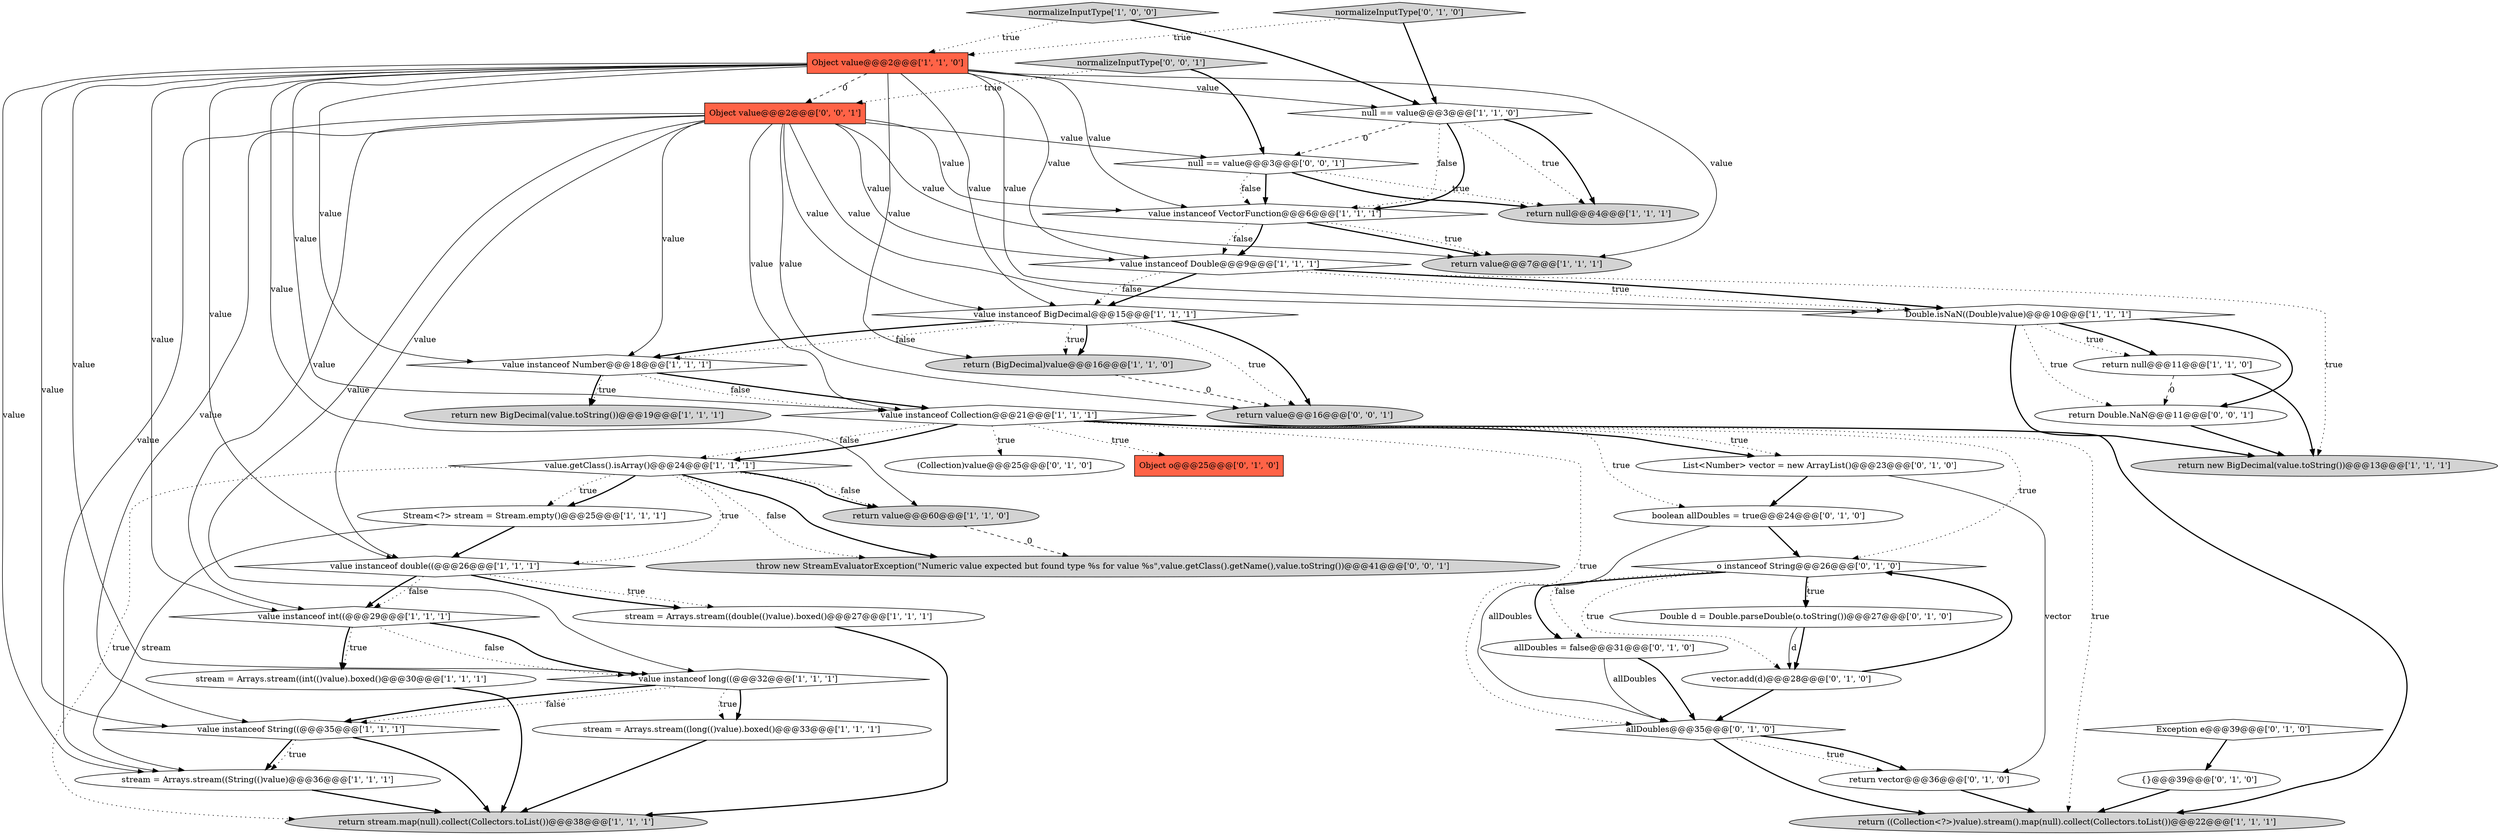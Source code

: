 digraph {
45 [style = filled, label = "throw new StreamEvaluatorException(\"Numeric value expected but found type %s for value %s\",value.getClass().getName(),value.toString())@@@41@@@['0', '0', '1']", fillcolor = lightgray, shape = ellipse image = "AAA0AAABBB3BBB"];
26 [style = filled, label = "value instanceof Double@@@9@@@['1', '1', '1']", fillcolor = white, shape = diamond image = "AAA0AAABBB1BBB"];
39 [style = filled, label = "vector.add(d)@@@28@@@['0', '1', '0']", fillcolor = white, shape = ellipse image = "AAA1AAABBB2BBB"];
44 [style = filled, label = "return value@@@16@@@['0', '0', '1']", fillcolor = lightgray, shape = ellipse image = "AAA0AAABBB3BBB"];
41 [style = filled, label = "Object value@@@2@@@['0', '0', '1']", fillcolor = tomato, shape = box image = "AAA0AAABBB3BBB"];
11 [style = filled, label = "value instanceof double((@@@26@@@['1', '1', '1']", fillcolor = white, shape = diamond image = "AAA0AAABBB1BBB"];
27 [style = filled, label = "normalizeInputType['1', '0', '0']", fillcolor = lightgray, shape = diamond image = "AAA0AAABBB1BBB"];
40 [style = filled, label = "Double d = Double.parseDouble(o.toString())@@@27@@@['0', '1', '0']", fillcolor = white, shape = ellipse image = "AAA1AAABBB2BBB"];
25 [style = filled, label = "value instanceof BigDecimal@@@15@@@['1', '1', '1']", fillcolor = white, shape = diamond image = "AAA0AAABBB1BBB"];
37 [style = filled, label = "(Collection)value@@@25@@@['0', '1', '0']", fillcolor = white, shape = ellipse image = "AAA1AAABBB2BBB"];
33 [style = filled, label = "Object o@@@25@@@['0', '1', '0']", fillcolor = tomato, shape = box image = "AAA0AAABBB2BBB"];
36 [style = filled, label = "allDoubles = false@@@31@@@['0', '1', '0']", fillcolor = white, shape = ellipse image = "AAA1AAABBB2BBB"];
14 [style = filled, label = "stream = Arrays.stream((double(()value).boxed()@@@27@@@['1', '1', '1']", fillcolor = white, shape = ellipse image = "AAA0AAABBB1BBB"];
28 [style = filled, label = "normalizeInputType['0', '1', '0']", fillcolor = lightgray, shape = diamond image = "AAA0AAABBB2BBB"];
29 [style = filled, label = "return vector@@@36@@@['0', '1', '0']", fillcolor = white, shape = ellipse image = "AAA1AAABBB2BBB"];
31 [style = filled, label = "allDoubles@@@35@@@['0', '1', '0']", fillcolor = white, shape = diamond image = "AAA1AAABBB2BBB"];
30 [style = filled, label = "Exception e@@@39@@@['0', '1', '0']", fillcolor = white, shape = diamond image = "AAA0AAABBB2BBB"];
16 [style = filled, label = "return value@@@60@@@['1', '1', '0']", fillcolor = lightgray, shape = ellipse image = "AAA0AAABBB1BBB"];
46 [style = filled, label = "normalizeInputType['0', '0', '1']", fillcolor = lightgray, shape = diamond image = "AAA0AAABBB3BBB"];
19 [style = filled, label = "value instanceof Collection@@@21@@@['1', '1', '1']", fillcolor = white, shape = diamond image = "AAA0AAABBB1BBB"];
0 [style = filled, label = "return (BigDecimal)value@@@16@@@['1', '1', '0']", fillcolor = lightgray, shape = ellipse image = "AAA0AAABBB1BBB"];
17 [style = filled, label = "value instanceof VectorFunction@@@6@@@['1', '1', '1']", fillcolor = white, shape = diamond image = "AAA0AAABBB1BBB"];
13 [style = filled, label = "return value@@@7@@@['1', '1', '1']", fillcolor = lightgray, shape = ellipse image = "AAA0AAABBB1BBB"];
42 [style = filled, label = "null == value@@@3@@@['0', '0', '1']", fillcolor = white, shape = diamond image = "AAA0AAABBB3BBB"];
35 [style = filled, label = "{}@@@39@@@['0', '1', '0']", fillcolor = white, shape = ellipse image = "AAA1AAABBB2BBB"];
3 [style = filled, label = "value instanceof String((@@@35@@@['1', '1', '1']", fillcolor = white, shape = diamond image = "AAA0AAABBB1BBB"];
24 [style = filled, label = "Stream<?> stream = Stream.empty()@@@25@@@['1', '1', '1']", fillcolor = white, shape = ellipse image = "AAA0AAABBB1BBB"];
6 [style = filled, label = "return stream.map(null).collect(Collectors.toList())@@@38@@@['1', '1', '1']", fillcolor = lightgray, shape = ellipse image = "AAA0AAABBB1BBB"];
12 [style = filled, label = "stream = Arrays.stream((int(()value).boxed()@@@30@@@['1', '1', '1']", fillcolor = white, shape = ellipse image = "AAA0AAABBB1BBB"];
15 [style = filled, label = "return new BigDecimal(value.toString())@@@19@@@['1', '1', '1']", fillcolor = lightgray, shape = ellipse image = "AAA0AAABBB1BBB"];
5 [style = filled, label = "value instanceof long((@@@32@@@['1', '1', '1']", fillcolor = white, shape = diamond image = "AAA0AAABBB1BBB"];
32 [style = filled, label = "List<Number> vector = new ArrayList()@@@23@@@['0', '1', '0']", fillcolor = white, shape = ellipse image = "AAA1AAABBB2BBB"];
1 [style = filled, label = "null == value@@@3@@@['1', '1', '0']", fillcolor = white, shape = diamond image = "AAA0AAABBB1BBB"];
22 [style = filled, label = "value instanceof int((@@@29@@@['1', '1', '1']", fillcolor = white, shape = diamond image = "AAA0AAABBB1BBB"];
23 [style = filled, label = "stream = Arrays.stream((String(()value)@@@36@@@['1', '1', '1']", fillcolor = white, shape = ellipse image = "AAA0AAABBB1BBB"];
2 [style = filled, label = "return new BigDecimal(value.toString())@@@13@@@['1', '1', '1']", fillcolor = lightgray, shape = ellipse image = "AAA0AAABBB1BBB"];
8 [style = filled, label = "value.getClass().isArray()@@@24@@@['1', '1', '1']", fillcolor = white, shape = diamond image = "AAA0AAABBB1BBB"];
38 [style = filled, label = "o instanceof String@@@26@@@['0', '1', '0']", fillcolor = white, shape = diamond image = "AAA1AAABBB2BBB"];
20 [style = filled, label = "stream = Arrays.stream((long(()value).boxed()@@@33@@@['1', '1', '1']", fillcolor = white, shape = ellipse image = "AAA0AAABBB1BBB"];
21 [style = filled, label = "Object value@@@2@@@['1', '1', '0']", fillcolor = tomato, shape = box image = "AAA0AAABBB1BBB"];
10 [style = filled, label = "Double.isNaN((Double)value)@@@10@@@['1', '1', '1']", fillcolor = white, shape = diamond image = "AAA0AAABBB1BBB"];
43 [style = filled, label = "return Double.NaN@@@11@@@['0', '0', '1']", fillcolor = white, shape = ellipse image = "AAA0AAABBB3BBB"];
18 [style = filled, label = "return null@@@11@@@['1', '1', '0']", fillcolor = white, shape = ellipse image = "AAA0AAABBB1BBB"];
7 [style = filled, label = "return ((Collection<?>)value).stream().map(null).collect(Collectors.toList())@@@22@@@['1', '1', '1']", fillcolor = lightgray, shape = ellipse image = "AAA0AAABBB1BBB"];
4 [style = filled, label = "return null@@@4@@@['1', '1', '1']", fillcolor = lightgray, shape = ellipse image = "AAA0AAABBB1BBB"];
34 [style = filled, label = "boolean allDoubles = true@@@24@@@['0', '1', '0']", fillcolor = white, shape = ellipse image = "AAA1AAABBB2BBB"];
9 [style = filled, label = "value instanceof Number@@@18@@@['1', '1', '1']", fillcolor = white, shape = diamond image = "AAA0AAABBB1BBB"];
21->23 [style = solid, label="value"];
11->22 [style = bold, label=""];
38->36 [style = bold, label=""];
5->3 [style = dotted, label="false"];
19->8 [style = dotted, label="false"];
20->6 [style = bold, label=""];
38->40 [style = bold, label=""];
8->24 [style = dotted, label="true"];
19->8 [style = bold, label=""];
21->9 [style = solid, label="value"];
38->39 [style = dotted, label="true"];
21->5 [style = solid, label="value"];
41->3 [style = solid, label="value"];
19->38 [style = dotted, label="true"];
19->32 [style = dotted, label="true"];
10->18 [style = bold, label=""];
26->10 [style = dotted, label="true"];
3->6 [style = bold, label=""];
34->38 [style = bold, label=""];
3->23 [style = bold, label=""];
26->25 [style = bold, label=""];
38->36 [style = dotted, label="false"];
28->1 [style = bold, label=""];
25->0 [style = dotted, label="true"];
17->13 [style = bold, label=""];
19->37 [style = dotted, label="true"];
41->5 [style = solid, label="value"];
1->17 [style = bold, label=""];
22->5 [style = dotted, label="false"];
25->9 [style = dotted, label="false"];
25->44 [style = dotted, label="true"];
40->39 [style = bold, label=""];
30->35 [style = bold, label=""];
31->29 [style = bold, label=""];
19->7 [style = bold, label=""];
21->10 [style = solid, label="value"];
41->9 [style = solid, label="value"];
8->16 [style = bold, label=""];
38->40 [style = dotted, label="true"];
39->31 [style = bold, label=""];
8->11 [style = dotted, label="true"];
41->26 [style = solid, label="value"];
41->25 [style = solid, label="value"];
41->19 [style = solid, label="value"];
41->22 [style = solid, label="value"];
17->13 [style = dotted, label="true"];
24->11 [style = bold, label=""];
19->32 [style = bold, label=""];
41->10 [style = solid, label="value"];
42->17 [style = dotted, label="false"];
36->31 [style = solid, label="allDoubles"];
17->26 [style = dotted, label="false"];
46->41 [style = dotted, label="true"];
10->43 [style = dotted, label="true"];
11->14 [style = dotted, label="true"];
40->39 [style = solid, label="d"];
41->42 [style = solid, label="value"];
8->45 [style = dotted, label="false"];
8->16 [style = dotted, label="false"];
11->22 [style = dotted, label="false"];
1->4 [style = bold, label=""];
25->9 [style = bold, label=""];
29->7 [style = bold, label=""];
32->34 [style = bold, label=""];
34->31 [style = solid, label="allDoubles"];
21->19 [style = solid, label="value"];
25->44 [style = bold, label=""];
41->23 [style = solid, label="value"];
28->21 [style = dotted, label="true"];
1->4 [style = dotted, label="true"];
21->17 [style = solid, label="value"];
9->19 [style = bold, label=""];
17->26 [style = bold, label=""];
16->45 [style = dashed, label="0"];
21->11 [style = solid, label="value"];
42->4 [style = bold, label=""];
8->6 [style = dotted, label="true"];
9->15 [style = bold, label=""];
32->29 [style = solid, label="vector"];
27->21 [style = dotted, label="true"];
19->33 [style = dotted, label="true"];
35->7 [style = bold, label=""];
11->14 [style = bold, label=""];
41->17 [style = solid, label="value"];
23->6 [style = bold, label=""];
26->2 [style = dotted, label="true"];
42->17 [style = bold, label=""];
21->3 [style = solid, label="value"];
25->0 [style = bold, label=""];
41->13 [style = solid, label="value"];
5->3 [style = bold, label=""];
21->0 [style = solid, label="value"];
22->12 [style = dotted, label="true"];
8->24 [style = bold, label=""];
41->11 [style = solid, label="value"];
22->12 [style = bold, label=""];
12->6 [style = bold, label=""];
18->43 [style = dashed, label="0"];
43->2 [style = bold, label=""];
22->5 [style = bold, label=""];
21->26 [style = solid, label="value"];
24->23 [style = solid, label="stream"];
10->2 [style = bold, label=""];
18->2 [style = bold, label=""];
0->44 [style = dashed, label="0"];
39->38 [style = bold, label=""];
3->23 [style = dotted, label="true"];
1->17 [style = dotted, label="false"];
26->25 [style = dotted, label="false"];
21->22 [style = solid, label="value"];
26->10 [style = bold, label=""];
46->42 [style = bold, label=""];
19->7 [style = dotted, label="true"];
21->16 [style = solid, label="value"];
21->41 [style = dashed, label="0"];
9->19 [style = dotted, label="false"];
19->31 [style = dotted, label="true"];
42->4 [style = dotted, label="true"];
21->1 [style = solid, label="value"];
10->18 [style = dotted, label="true"];
27->1 [style = bold, label=""];
36->31 [style = bold, label=""];
5->20 [style = bold, label=""];
10->43 [style = bold, label=""];
21->25 [style = solid, label="value"];
31->29 [style = dotted, label="true"];
41->44 [style = solid, label="value"];
14->6 [style = bold, label=""];
9->15 [style = dotted, label="true"];
8->45 [style = bold, label=""];
21->13 [style = solid, label="value"];
31->7 [style = bold, label=""];
1->42 [style = dashed, label="0"];
19->34 [style = dotted, label="true"];
5->20 [style = dotted, label="true"];
}
